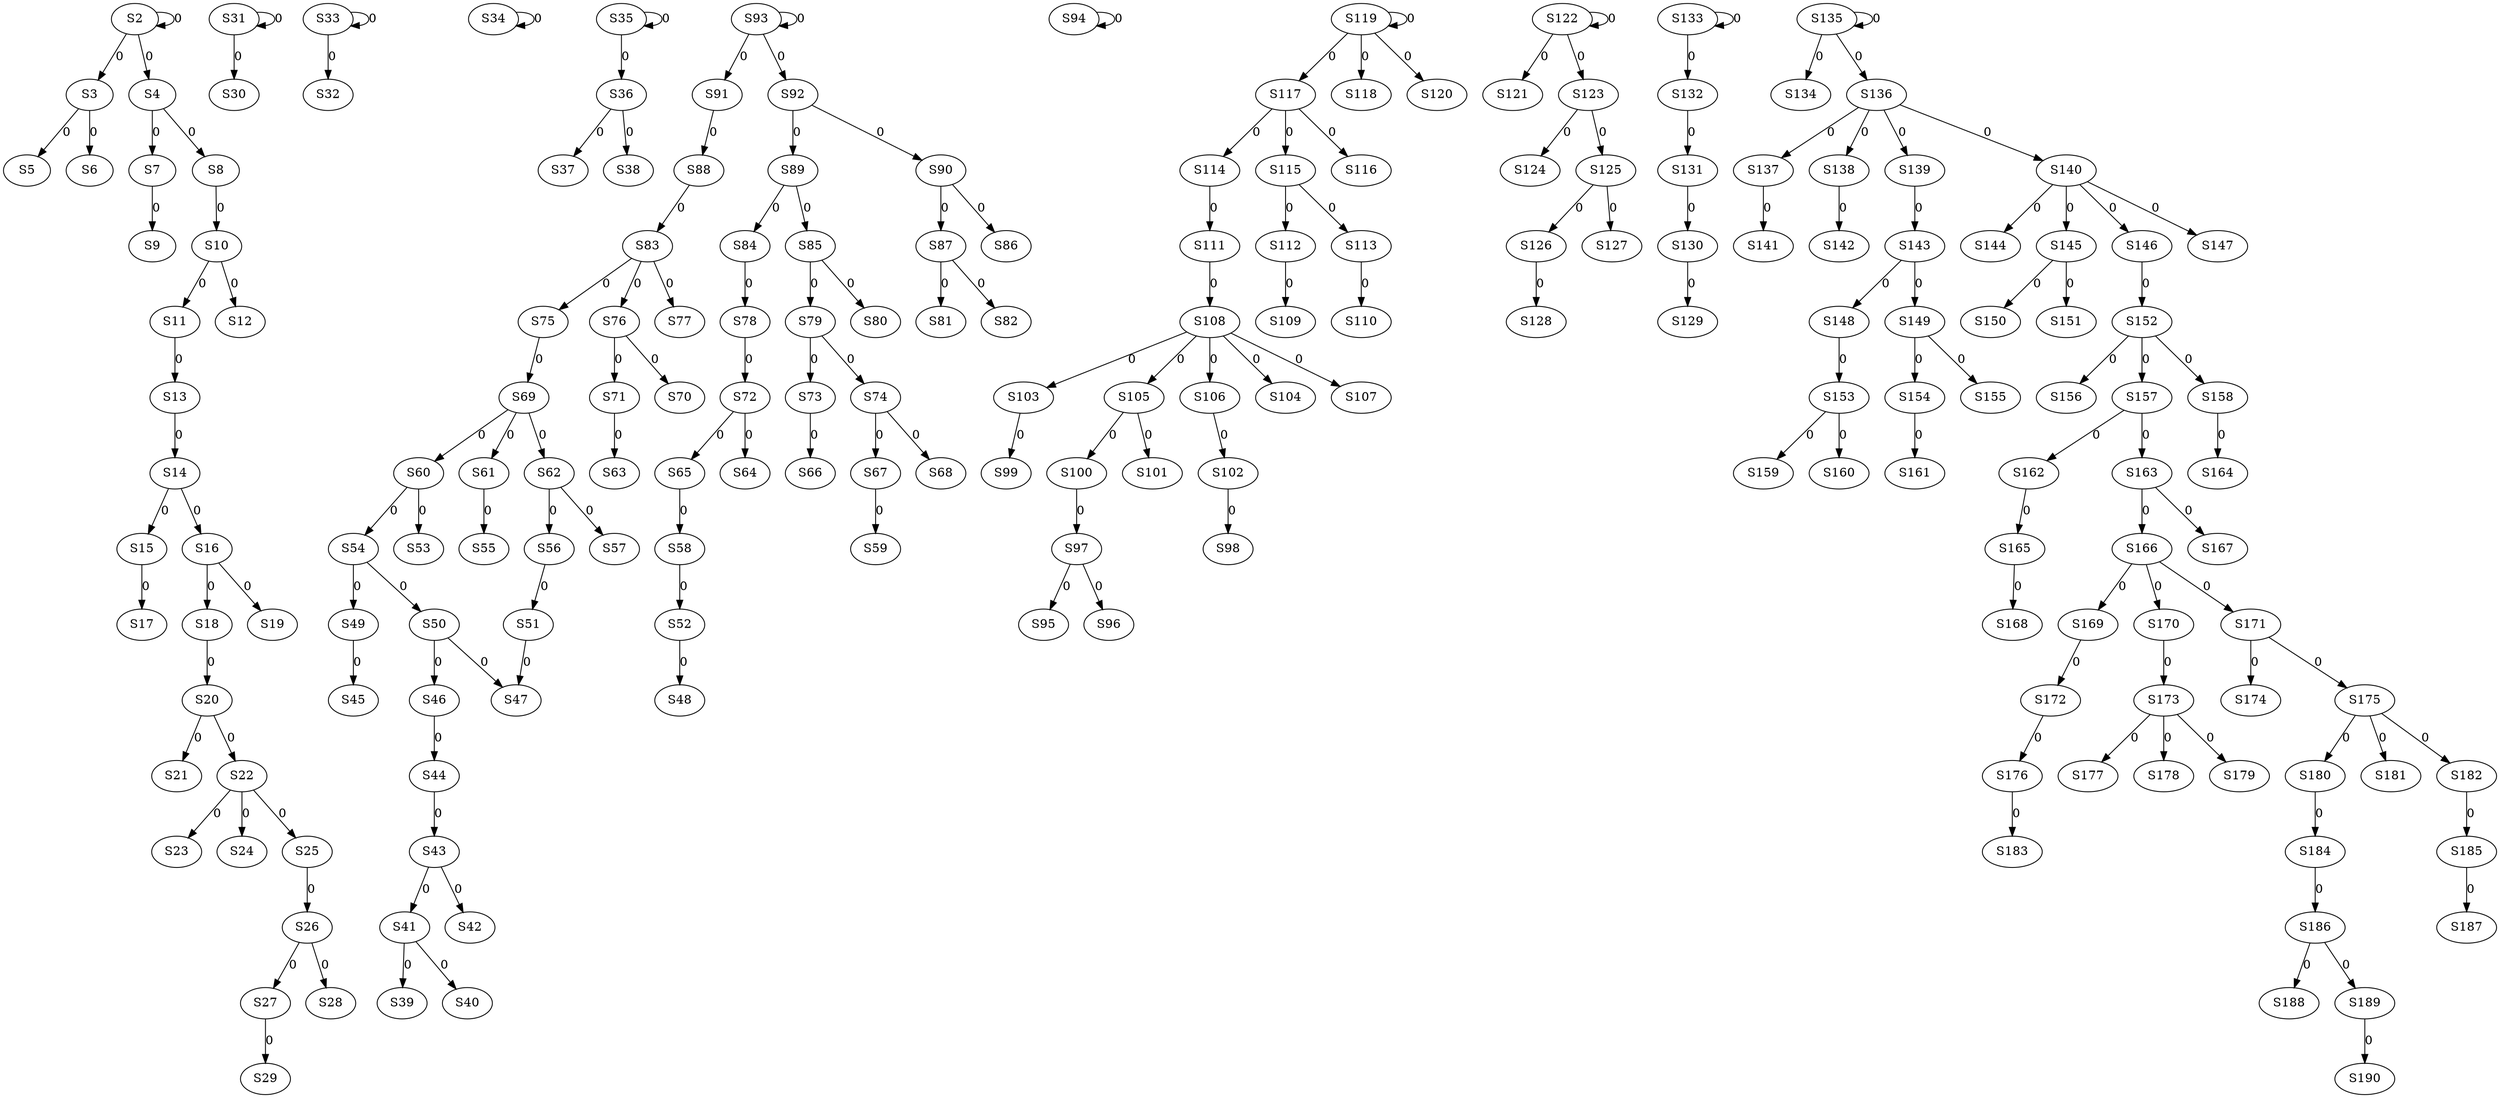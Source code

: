 strict digraph {
	S2 -> S2 [ label = 0 ];
	S2 -> S3 [ label = 0 ];
	S2 -> S4 [ label = 0 ];
	S3 -> S5 [ label = 0 ];
	S3 -> S6 [ label = 0 ];
	S4 -> S7 [ label = 0 ];
	S4 -> S8 [ label = 0 ];
	S7 -> S9 [ label = 0 ];
	S8 -> S10 [ label = 0 ];
	S10 -> S11 [ label = 0 ];
	S10 -> S12 [ label = 0 ];
	S11 -> S13 [ label = 0 ];
	S13 -> S14 [ label = 0 ];
	S14 -> S15 [ label = 0 ];
	S14 -> S16 [ label = 0 ];
	S15 -> S17 [ label = 0 ];
	S16 -> S18 [ label = 0 ];
	S16 -> S19 [ label = 0 ];
	S18 -> S20 [ label = 0 ];
	S20 -> S21 [ label = 0 ];
	S20 -> S22 [ label = 0 ];
	S22 -> S23 [ label = 0 ];
	S22 -> S24 [ label = 0 ];
	S22 -> S25 [ label = 0 ];
	S25 -> S26 [ label = 0 ];
	S26 -> S27 [ label = 0 ];
	S26 -> S28 [ label = 0 ];
	S27 -> S29 [ label = 0 ];
	S31 -> S30 [ label = 0 ];
	S31 -> S31 [ label = 0 ];
	S33 -> S32 [ label = 0 ];
	S33 -> S33 [ label = 0 ];
	S34 -> S34 [ label = 0 ];
	S35 -> S35 [ label = 0 ];
	S35 -> S36 [ label = 0 ];
	S36 -> S37 [ label = 0 ];
	S36 -> S38 [ label = 0 ];
	S41 -> S39 [ label = 0 ];
	S41 -> S40 [ label = 0 ];
	S43 -> S41 [ label = 0 ];
	S43 -> S42 [ label = 0 ];
	S44 -> S43 [ label = 0 ];
	S46 -> S44 [ label = 0 ];
	S49 -> S45 [ label = 0 ];
	S50 -> S46 [ label = 0 ];
	S51 -> S47 [ label = 0 ];
	S52 -> S48 [ label = 0 ];
	S54 -> S49 [ label = 0 ];
	S54 -> S50 [ label = 0 ];
	S56 -> S51 [ label = 0 ];
	S58 -> S52 [ label = 0 ];
	S60 -> S53 [ label = 0 ];
	S60 -> S54 [ label = 0 ];
	S61 -> S55 [ label = 0 ];
	S62 -> S56 [ label = 0 ];
	S62 -> S57 [ label = 0 ];
	S65 -> S58 [ label = 0 ];
	S67 -> S59 [ label = 0 ];
	S69 -> S60 [ label = 0 ];
	S69 -> S61 [ label = 0 ];
	S69 -> S62 [ label = 0 ];
	S71 -> S63 [ label = 0 ];
	S72 -> S64 [ label = 0 ];
	S72 -> S65 [ label = 0 ];
	S73 -> S66 [ label = 0 ];
	S74 -> S67 [ label = 0 ];
	S74 -> S68 [ label = 0 ];
	S75 -> S69 [ label = 0 ];
	S76 -> S70 [ label = 0 ];
	S76 -> S71 [ label = 0 ];
	S78 -> S72 [ label = 0 ];
	S79 -> S73 [ label = 0 ];
	S79 -> S74 [ label = 0 ];
	S83 -> S75 [ label = 0 ];
	S83 -> S76 [ label = 0 ];
	S83 -> S77 [ label = 0 ];
	S84 -> S78 [ label = 0 ];
	S85 -> S79 [ label = 0 ];
	S85 -> S80 [ label = 0 ];
	S87 -> S81 [ label = 0 ];
	S87 -> S82 [ label = 0 ];
	S88 -> S83 [ label = 0 ];
	S89 -> S84 [ label = 0 ];
	S89 -> S85 [ label = 0 ];
	S90 -> S86 [ label = 0 ];
	S90 -> S87 [ label = 0 ];
	S91 -> S88 [ label = 0 ];
	S92 -> S89 [ label = 0 ];
	S92 -> S90 [ label = 0 ];
	S93 -> S91 [ label = 0 ];
	S93 -> S92 [ label = 0 ];
	S93 -> S93 [ label = 0 ];
	S94 -> S94 [ label = 0 ];
	S97 -> S95 [ label = 0 ];
	S97 -> S96 [ label = 0 ];
	S100 -> S97 [ label = 0 ];
	S102 -> S98 [ label = 0 ];
	S103 -> S99 [ label = 0 ];
	S105 -> S100 [ label = 0 ];
	S105 -> S101 [ label = 0 ];
	S106 -> S102 [ label = 0 ];
	S108 -> S103 [ label = 0 ];
	S108 -> S104 [ label = 0 ];
	S108 -> S105 [ label = 0 ];
	S108 -> S106 [ label = 0 ];
	S108 -> S107 [ label = 0 ];
	S111 -> S108 [ label = 0 ];
	S112 -> S109 [ label = 0 ];
	S113 -> S110 [ label = 0 ];
	S114 -> S111 [ label = 0 ];
	S115 -> S112 [ label = 0 ];
	S115 -> S113 [ label = 0 ];
	S117 -> S114 [ label = 0 ];
	S117 -> S115 [ label = 0 ];
	S117 -> S116 [ label = 0 ];
	S119 -> S117 [ label = 0 ];
	S119 -> S118 [ label = 0 ];
	S119 -> S119 [ label = 0 ];
	S119 -> S120 [ label = 0 ];
	S122 -> S121 [ label = 0 ];
	S122 -> S122 [ label = 0 ];
	S122 -> S123 [ label = 0 ];
	S123 -> S124 [ label = 0 ];
	S123 -> S125 [ label = 0 ];
	S125 -> S126 [ label = 0 ];
	S125 -> S127 [ label = 0 ];
	S126 -> S128 [ label = 0 ];
	S130 -> S129 [ label = 0 ];
	S131 -> S130 [ label = 0 ];
	S132 -> S131 [ label = 0 ];
	S133 -> S132 [ label = 0 ];
	S133 -> S133 [ label = 0 ];
	S135 -> S134 [ label = 0 ];
	S135 -> S135 [ label = 0 ];
	S135 -> S136 [ label = 0 ];
	S136 -> S137 [ label = 0 ];
	S136 -> S138 [ label = 0 ];
	S136 -> S139 [ label = 0 ];
	S136 -> S140 [ label = 0 ];
	S137 -> S141 [ label = 0 ];
	S138 -> S142 [ label = 0 ];
	S139 -> S143 [ label = 0 ];
	S140 -> S144 [ label = 0 ];
	S140 -> S145 [ label = 0 ];
	S140 -> S146 [ label = 0 ];
	S140 -> S147 [ label = 0 ];
	S143 -> S148 [ label = 0 ];
	S143 -> S149 [ label = 0 ];
	S145 -> S150 [ label = 0 ];
	S145 -> S151 [ label = 0 ];
	S146 -> S152 [ label = 0 ];
	S148 -> S153 [ label = 0 ];
	S149 -> S154 [ label = 0 ];
	S149 -> S155 [ label = 0 ];
	S152 -> S156 [ label = 0 ];
	S152 -> S157 [ label = 0 ];
	S152 -> S158 [ label = 0 ];
	S153 -> S159 [ label = 0 ];
	S153 -> S160 [ label = 0 ];
	S154 -> S161 [ label = 0 ];
	S157 -> S162 [ label = 0 ];
	S157 -> S163 [ label = 0 ];
	S158 -> S164 [ label = 0 ];
	S162 -> S165 [ label = 0 ];
	S163 -> S166 [ label = 0 ];
	S163 -> S167 [ label = 0 ];
	S165 -> S168 [ label = 0 ];
	S166 -> S169 [ label = 0 ];
	S166 -> S170 [ label = 0 ];
	S166 -> S171 [ label = 0 ];
	S169 -> S172 [ label = 0 ];
	S170 -> S173 [ label = 0 ];
	S171 -> S174 [ label = 0 ];
	S171 -> S175 [ label = 0 ];
	S172 -> S176 [ label = 0 ];
	S173 -> S177 [ label = 0 ];
	S173 -> S178 [ label = 0 ];
	S173 -> S179 [ label = 0 ];
	S175 -> S180 [ label = 0 ];
	S175 -> S181 [ label = 0 ];
	S175 -> S182 [ label = 0 ];
	S176 -> S183 [ label = 0 ];
	S180 -> S184 [ label = 0 ];
	S182 -> S185 [ label = 0 ];
	S184 -> S186 [ label = 0 ];
	S185 -> S187 [ label = 0 ];
	S186 -> S188 [ label = 0 ];
	S186 -> S189 [ label = 0 ];
	S189 -> S190 [ label = 0 ];
	S50 -> S47 [ label = 0 ];
}